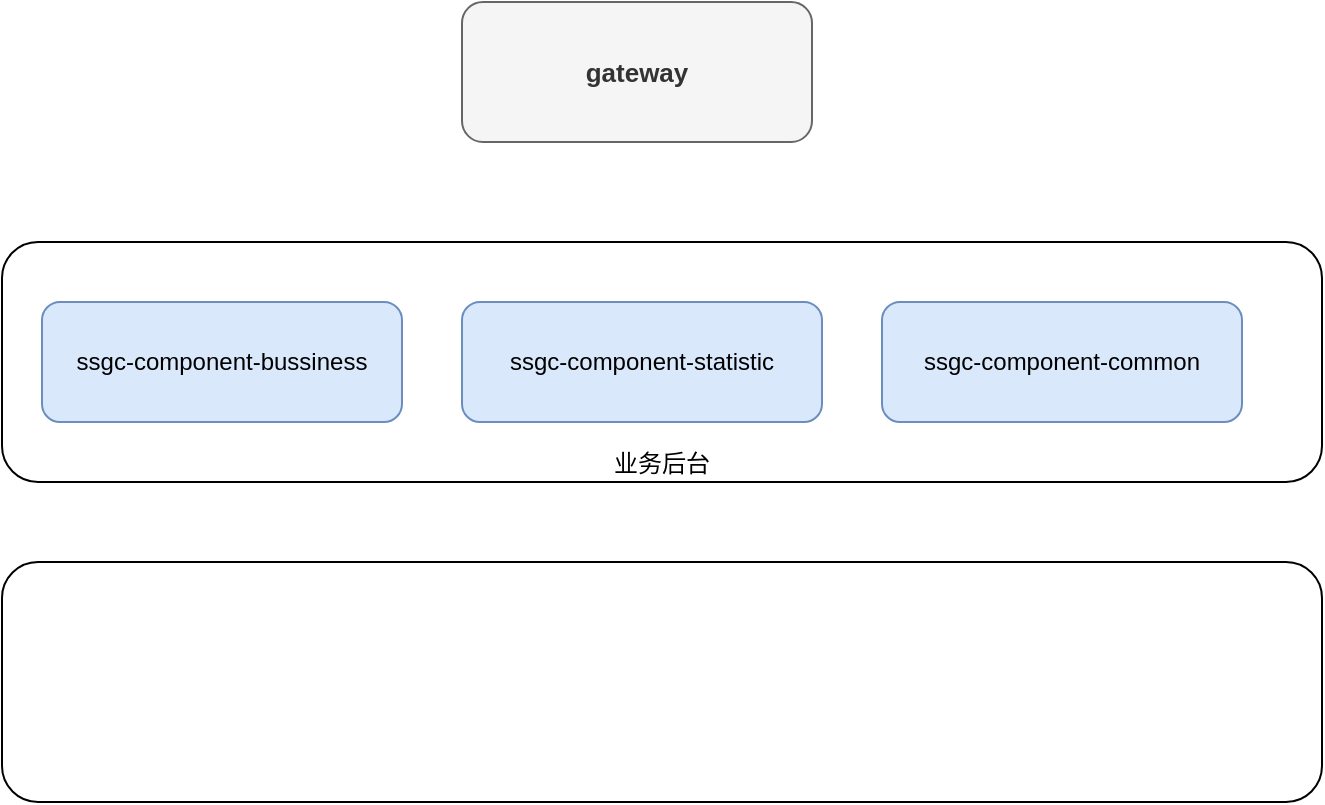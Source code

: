 <mxfile version="28.1.1">
  <diagram name="第 1 页" id="SthXm4i2TolT7l9BS4BB">
    <mxGraphModel dx="1426" dy="846" grid="1" gridSize="10" guides="1" tooltips="1" connect="1" arrows="1" fold="1" page="0" pageScale="1" pageWidth="827" pageHeight="1169" math="0" shadow="0">
      <root>
        <mxCell id="0" />
        <mxCell id="1" parent="0" />
        <mxCell id="Iqbc1BkNyJcO027LHsEv-5" value="业务后台" style="rounded=1;whiteSpace=wrap;html=1;verticalAlign=bottom;" vertex="1" parent="1">
          <mxGeometry x="110" y="290" width="660" height="120" as="geometry" />
        </mxCell>
        <mxCell id="Iqbc1BkNyJcO027LHsEv-1" value="&lt;b&gt;&lt;font style=&quot;font-size: 13px;&quot;&gt;gateway&lt;/font&gt;&lt;/b&gt;" style="rounded=1;whiteSpace=wrap;html=1;fillColor=#f5f5f5;fontColor=#333333;strokeColor=#666666;" vertex="1" parent="1">
          <mxGeometry x="340" y="170" width="175" height="70" as="geometry" />
        </mxCell>
        <mxCell id="Iqbc1BkNyJcO027LHsEv-2" value="ssgc-component-bussiness" style="rounded=1;whiteSpace=wrap;html=1;fillColor=#dae8fc;strokeColor=#6c8ebf;" vertex="1" parent="1">
          <mxGeometry x="130" y="320" width="180" height="60" as="geometry" />
        </mxCell>
        <mxCell id="Iqbc1BkNyJcO027LHsEv-3" value="ssgc-component-common" style="rounded=1;whiteSpace=wrap;html=1;fillColor=#dae8fc;strokeColor=#6c8ebf;" vertex="1" parent="1">
          <mxGeometry x="550" y="320" width="180" height="60" as="geometry" />
        </mxCell>
        <mxCell id="Iqbc1BkNyJcO027LHsEv-4" value="ssgc-component-statistic" style="rounded=1;whiteSpace=wrap;html=1;fillColor=#dae8fc;strokeColor=#6c8ebf;" vertex="1" parent="1">
          <mxGeometry x="340" y="320" width="180" height="60" as="geometry" />
        </mxCell>
        <mxCell id="Iqbc1BkNyJcO027LHsEv-6" value="" style="rounded=1;whiteSpace=wrap;html=1;" vertex="1" parent="1">
          <mxGeometry x="110" y="450" width="660" height="120" as="geometry" />
        </mxCell>
      </root>
    </mxGraphModel>
  </diagram>
</mxfile>
